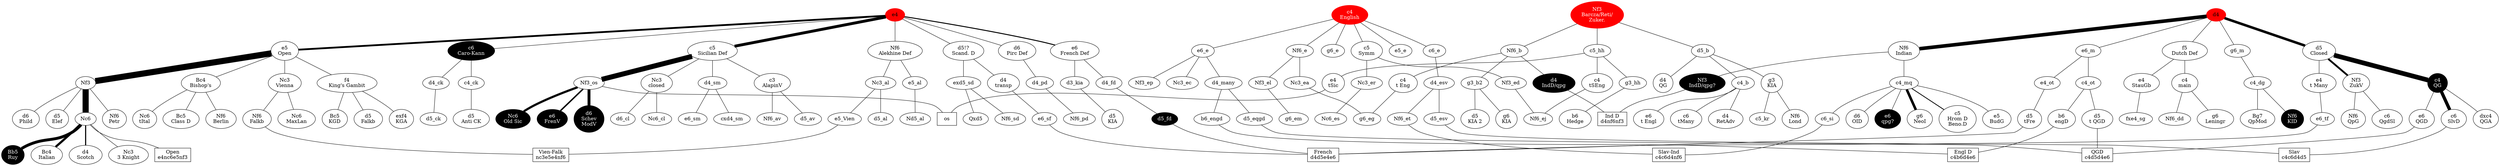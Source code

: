 graph {

////////////////////////// CLASSICAL KING PAWN ///////////////

e4[style=filled, color=red]
e5[label="e5\nOpen"]
e4 -- e5 [penwidth=5]
e5 -- Nf3 [penwidth=17]

e5 -- "Bc4\nBishop's"
"Bc4\nBishop's" -- "Nf6\nBerlin"
"Bc4\nBishop's" -- "Nc6\ntItal"
"Bc4\nBishop's" -- "Bc5\nClass D"


e5 -- "Nc3\nVienna"
"Nc3\nVienna" -- "Nf6\nFalkb" -- nc3e5e4nf6
"Nc3\nVienna" -- "Nc6\nMaxLan"

e5 -- "f4\nKing's Gambit" -- "exf4\nKGA"
"f4\nKing's Gambit" -- "Bc5\nKGD"
"f4\nKing's Gambit" -- "d5\nFalkb"

Nf3 -- Nc6 [penwidth=17] // main line p. 40
Nc6 -- e4nc6e5nf3
Nf3 -- "Nf6\nPetr"
Nf3 -- "d6\nPhild"
Nf3 -- "d5\nElef"

// Ruy and siblings //

ruy[label="Bb5\nRuy", style=filled, color=black, fontcolor=white]

Nc6 -- ruy [penwidth=8]
Nc6 -- "Bc4\nItalian" [penwidth=6]
Nc6 -- "d4\nScotch" [penwidth=3]
Nc6 -- "Nc3\n3 Knight"

////////////////////////// CLASSICAL QUEEN PAWN ///////////////

d4[style=filled, color=red]
d5_qp[label="d5\nClosed"]
d4 -- d5_qp [penwidth=7 weight=2]

// zukertort doesn't belong here but render diff.
Nf3_z[label="Nf3\nZukV"]
Nf6_z[label="Nf6\nQpG"]
d5_qp -- Nf3_z [penwidth=5]
Nf3_z -- Nf6_z
Nf3_z -- "c6\nQgdSl"


// qg
c4d5d4e6[shape=rectangle, label="QGD\nc4d5d4e6"]
qg[label="c4\nQG", style=filled, color=black, fontcolor=white]
d5_qp -- qg [penwidth=13]
qg -- "dxc4\nQGA"
qg -- "e6\nQGD" -- c4d5d4e6
qg -- "c6\nSlvD" [penwidth=9]
"c6\nSlvD" -- c4c6d4d5


/////////////// MODERN KING PAWN ///////////////

d5_fd[style=filled, color=black, fontcolor=white]

e4 -- "e6\nFrench Def" [penwidth=2.6]
"e6\nFrench Def" -- d4_fd -- d5_fd -- d4d5e4e6
"e6\nFrench Def" -- d3_kia -- "d5\nKIA"

carokann[label="c6\nCaro-Kann", style=filled, color=black, fontcolor=white]

e4 -- carokann -- d4_ck -- d5_ck
carokann -- c4_ck -- "d5\nAnti CK"

e4 -- "d5!?\nScand. D" -- exd5_sd -- Qxd5
exd5_sd -- Nf6_sd
"d5!?\nScand. D" -- "d4\ntransp" -- e6_sf -- d4d5e4e6

// sicilian //

e4 -- "c5\nSicilian Def" [penwidth=8]

schev[label="d6\nSchev\nModV", style=filled, color=black, fontcolor=white]
oldsic[label="Nc6\nOld Sic", style=filled, color=black, fontcolor=white]
frenv[label="e6\nFrenV", style=filled, color=black, fontcolor=white]

"c5\nSicilian Def" -- Nf3_os [penwidth=14]
Nf3_os -- schev [penwidth=8]
Nf3_os -- frenv [penwidth=4]
Nf3_os -- oldsic [penwidth=6]
Nf3_os -- os

"c5\nSicilian Def" -- "Nc3\nclosed"
"Nc3\nclosed" -- Nc6_cl
"Nc3\nclosed" -- d6_cl

"c5\nSicilian Def" -- d4_sm -- cxd4_sm
d4_sm -- e6_sm

"c5\nSicilian Def" -- "c3\nAlapinV" -- d5_av
"c3\nAlapinV" -- Nf6_av

// end sici

e4 -- "Nf6\nAlekhine Def" -- e5_al -- Nd5_al
"Nf6\nAlekhine Def" -- Nc3_al -- d5_al
Nc3_al -- e5_Vien
nc3e5e4nf6[shape=rectangle,label="Vien-Falk\nnc3e5e4nf6"]
e5_Vien -- nc3e5e4nf6

e4nc6e5nf3[shape=rectangle, label="Open\ne4nc6e5nf3"]

e4 -- "d6\nPirc Def" -- d4_pd -- Nf6_pd


/////////////// MODERN QUEEN PAWN ///////////////


// dutch

dutch[label="f5\nDutch Def"]
d4 -- dutch
dutch -- "c4\nmain" -- Nf6_dd
"c4\nmain" -- "g6\nLeningr"
dutch -- "e4\nStauGb" -- fxe4_sg

// indian //

indian[label="Nf6\nIndian"]
d4 -- indian [penwidth=10]
indian -- c4_mq
// bulk of the indian
g6_mq[label="g6\nNeoI"]
c5_mq[label="c5\nHrom D\nBeno.D"]
c4_mq -- g6_mq [penwidth=7]
c4_mq -- c5_mq[penwidth=2]
c4_mq -- "e5\nBudG"
c4_mq -- c6_si -- c4c6d4nf6

nf3qpg[label="Nf3\nIndD/qpg?", style=filled, color=black, fontcolor=white]
d4nf6nf3[shape=rectangle, label="Ind D\nd4nf6nf3"]
nf3qpg -- d4nf6nf3
indian -- nf3qpg

// non indian //

d4d5e4e6[shape=rectangle, label="French\nd4d5e4e6"]

d4 -- e6_m -- e4_ot -- "d5\ntFre" -- d4d5e4e6
e6_m -- c4_ot -- "d5\nt QGD" -- c4d5d4e6
c4b6d4e6[shape=rectangle, label="Engl D\nc4b6d4e6"]
c4_ot -- "b6\nengD" -- c4b6d4e6
d4 -- g6_m -- c4_dg -- "Bg7\nQpMod"

kid[label="Nf6\nKID", style=filled, color=black, fontcolor=white]
c4_dg -- kid

/////////////// CHAPTER SEVEN ///////////////

reti[label="Nf3\nBarcza/Reti/\nZuker.", style=filled, color=red, fontcolor=white]
reti -- Nf6_b -- g3_b2 -- "d5\nKIA 2"
g3_b2 -- "g6\nKIA"
Nf6_b -- "c4\nt Eng" -- g6_eg

d4indd[label="d4\nIndD/qpg", style=filled, color=black, fontcolor=white]
Nf6_b -- d4indd -- d4nf6nf3

reti -- d5_b
d5_b -- c4_b -- "e6\nt Engl"
c4_b -- "c6\ntMany"
c4_b -- "d4\nRetAdv"
d5_b -- "g3\nKIA" -- "Nf6\nLond"
"g3\nKIA" -- c5_kr
d5_b -- "d4\nQG"

reti -- c5_hh -- g3_hh -- "b6\nHedge"
c5_hh -- "e4\ntSic" -- os
os[shape=rectangle]
c5_hh -- "c4\ntSEng" -- Nf6_ej

//// others ////

d5_qp -- "e4\nt Many" -- e6_tf -- d4d5e4e6

c4_mq -- "d6\nOID"

e00qpg[label="e6\nqpg?", style=filled, color=black, fontcolor=white]
c4_mq -- e00qpg


//// English ////

eng[label="c4\nEnglish", style=filled, color=red, fontcolor=white]
c5_e[label="c5\nSymm"]
eng -- Nf6_e -- Nc3_ea -- g6_eg
Nf6_e -- Nf3_el -- g6_em
eng -- e5_e
eng -- e6_e -- Nc3_ec
e6_e -- Nf3_ep
eng -- c5_e -- Nf3_ed -- Nf6_ej
c5_e -- Nc3_er -- Nc6_es
eng -- g6_e


e6_e -- d4_many
d4_many -- d5_eqgd -- c4d5d4e6
d4_many -- b6_engd -- c4b6d4e6

eng -- c6_e -- d4_esv -- d5_esv -- c4c6d4d5
d4_esv -- Nf6_et -- c4c6d4nf6
c4c6d4nf6[shape=rectangle, label="Slav-Ind\nc4c6d4nf6"]
c4c6d4d5[shape=rectangle, label="Slav\nc4c6d4d5"]

}
